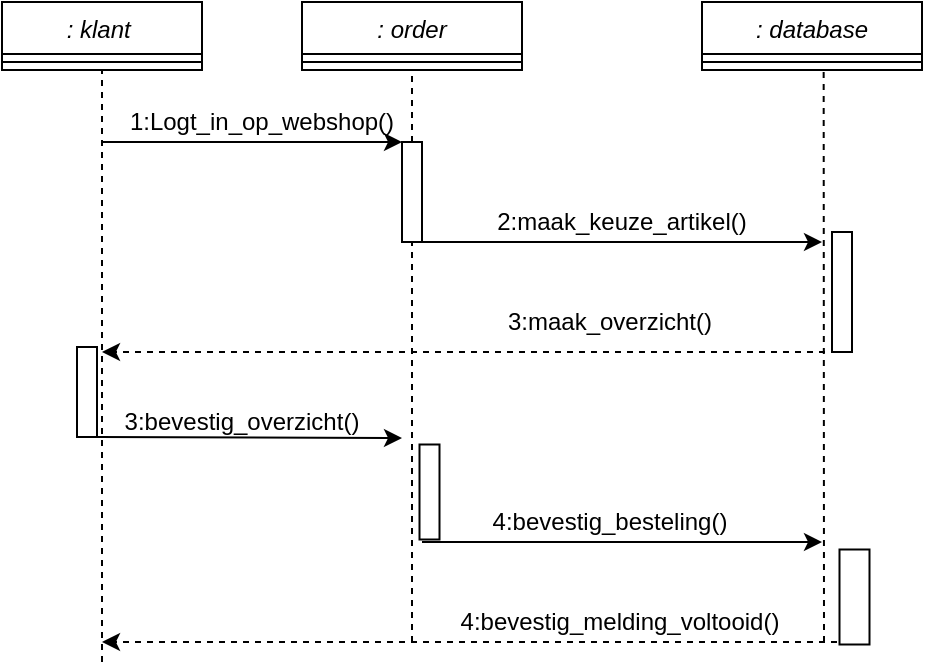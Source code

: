 <mxfile version="13.0.3" type="device"><diagram id="C5RBs43oDa-KdzZeNtuy" name="Page-1"><mxGraphModel dx="1292" dy="746" grid="1" gridSize="10" guides="1" tooltips="1" connect="1" arrows="1" fold="1" page="1" pageScale="1" pageWidth="827" pageHeight="1169" math="0" shadow="0"><root><mxCell id="WIyWlLk6GJQsqaUBKTNV-0"/><mxCell id="WIyWlLk6GJQsqaUBKTNV-1" parent="WIyWlLk6GJQsqaUBKTNV-0"/><mxCell id="wY-U5vLaNEVfhfD7SMay-0" value=": klant " style="swimlane;fontStyle=2;align=center;verticalAlign=top;childLayout=stackLayout;horizontal=1;startSize=26;horizontalStack=0;resizeParent=1;resizeLast=0;collapsible=1;marginBottom=0;rounded=0;shadow=0;strokeWidth=1;" parent="WIyWlLk6GJQsqaUBKTNV-1" vertex="1"><mxGeometry x="190" y="190" width="100" height="34" as="geometry"><mxRectangle x="230" y="140" width="160" height="26" as="alternateBounds"/></mxGeometry></mxCell><mxCell id="wY-U5vLaNEVfhfD7SMay-1" value="" style="line;html=1;strokeWidth=1;align=left;verticalAlign=middle;spacingTop=-1;spacingLeft=3;spacingRight=3;rotatable=0;labelPosition=right;points=[];portConstraint=eastwest;" parent="wY-U5vLaNEVfhfD7SMay-0" vertex="1"><mxGeometry y="26" width="100" height="8" as="geometry"/></mxCell><mxCell id="wY-U5vLaNEVfhfD7SMay-8" value="" style="endArrow=none;dashed=1;html=1;entryX=0.5;entryY=1;entryDx=0;entryDy=0;" parent="WIyWlLk6GJQsqaUBKTNV-1" target="wY-U5vLaNEVfhfD7SMay-0" edge="1"><mxGeometry width="50" height="50" relative="1" as="geometry"><mxPoint x="240" y="520" as="sourcePoint"/><mxPoint x="440" y="520" as="targetPoint"/></mxGeometry></mxCell><mxCell id="wY-U5vLaNEVfhfD7SMay-9" value="" style="endArrow=none;dashed=1;html=1;entryX=0.5;entryY=1;entryDx=0;entryDy=0;" parent="WIyWlLk6GJQsqaUBKTNV-1" target="wY-U5vLaNEVfhfD7SMay-2" edge="1" source="wY-U5vLaNEVfhfD7SMay-17"><mxGeometry width="50" height="50" relative="1" as="geometry"><mxPoint x="400" y="800" as="sourcePoint"/><mxPoint x="510" y="280" as="targetPoint"/></mxGeometry></mxCell><mxCell id="wY-U5vLaNEVfhfD7SMay-2" value=": order" style="swimlane;fontStyle=2;align=center;verticalAlign=top;childLayout=stackLayout;horizontal=1;startSize=26;horizontalStack=0;resizeParent=1;resizeLast=0;collapsible=1;marginBottom=0;rounded=0;shadow=0;strokeWidth=1;" parent="WIyWlLk6GJQsqaUBKTNV-1" vertex="1"><mxGeometry x="340" y="190" width="110" height="34" as="geometry"><mxRectangle x="230" y="140" width="160" height="26" as="alternateBounds"/></mxGeometry></mxCell><mxCell id="wY-U5vLaNEVfhfD7SMay-3" value="" style="line;html=1;strokeWidth=1;align=left;verticalAlign=middle;spacingTop=-1;spacingLeft=3;spacingRight=3;rotatable=0;labelPosition=right;points=[];portConstraint=eastwest;" parent="wY-U5vLaNEVfhfD7SMay-2" vertex="1"><mxGeometry y="26" width="110" height="8" as="geometry"/></mxCell><mxCell id="wY-U5vLaNEVfhfD7SMay-10" value="" style="endArrow=none;dashed=1;html=1;entryX=0.553;entryY=0.825;entryDx=0;entryDy=0;entryPerimeter=0;" parent="WIyWlLk6GJQsqaUBKTNV-1" target="wY-U5vLaNEVfhfD7SMay-7" edge="1"><mxGeometry width="50" height="50" relative="1" as="geometry"><mxPoint x="601" y="510" as="sourcePoint"/><mxPoint x="600" y="234" as="targetPoint"/></mxGeometry></mxCell><mxCell id="wY-U5vLaNEVfhfD7SMay-6" value=": database" style="swimlane;fontStyle=2;align=center;verticalAlign=top;childLayout=stackLayout;horizontal=1;startSize=26;horizontalStack=0;resizeParent=1;resizeLast=0;collapsible=1;marginBottom=0;rounded=0;shadow=0;strokeWidth=1;" parent="WIyWlLk6GJQsqaUBKTNV-1" vertex="1"><mxGeometry x="540" y="190" width="110" height="34" as="geometry"><mxRectangle x="230" y="140" width="160" height="26" as="alternateBounds"/></mxGeometry></mxCell><mxCell id="wY-U5vLaNEVfhfD7SMay-7" value="" style="line;html=1;strokeWidth=1;align=left;verticalAlign=middle;spacingTop=-1;spacingLeft=3;spacingRight=3;rotatable=0;labelPosition=right;points=[];portConstraint=eastwest;" parent="wY-U5vLaNEVfhfD7SMay-6" vertex="1"><mxGeometry y="26" width="110" height="8" as="geometry"/></mxCell><mxCell id="wY-U5vLaNEVfhfD7SMay-11" value="" style="endArrow=classic;html=1;entryX=0;entryY=0;entryDx=0;entryDy=0;" parent="WIyWlLk6GJQsqaUBKTNV-1" edge="1" target="wY-U5vLaNEVfhfD7SMay-17"><mxGeometry width="50" height="50" relative="1" as="geometry"><mxPoint x="240" y="260" as="sourcePoint"/><mxPoint x="390" y="260" as="targetPoint"/></mxGeometry></mxCell><mxCell id="wY-U5vLaNEVfhfD7SMay-14" value="1:Logt_in_op_webshop()" style="text;html=1;strokeColor=none;fillColor=none;align=center;verticalAlign=middle;whiteSpace=wrap;rounded=0;" parent="WIyWlLk6GJQsqaUBKTNV-1" vertex="1"><mxGeometry x="240" y="240" width="160" height="20" as="geometry"/></mxCell><mxCell id="wY-U5vLaNEVfhfD7SMay-15" value="2:maak_keuze_artikel()" style="text;html=1;strokeColor=none;fillColor=none;align=center;verticalAlign=middle;whiteSpace=wrap;rounded=0;" parent="WIyWlLk6GJQsqaUBKTNV-1" vertex="1"><mxGeometry x="420" y="290" width="160" height="20" as="geometry"/></mxCell><mxCell id="wY-U5vLaNEVfhfD7SMay-16" value="" style="endArrow=classic;html=1;exitX=1;exitY=1;exitDx=0;exitDy=0;" parent="WIyWlLk6GJQsqaUBKTNV-1" edge="1" source="wY-U5vLaNEVfhfD7SMay-17"><mxGeometry width="50" height="50" relative="1" as="geometry"><mxPoint x="440" y="310" as="sourcePoint"/><mxPoint x="600" y="310" as="targetPoint"/></mxGeometry></mxCell><mxCell id="wY-U5vLaNEVfhfD7SMay-17" value="" style="rounded=0;whiteSpace=wrap;html=1;" parent="WIyWlLk6GJQsqaUBKTNV-1" vertex="1"><mxGeometry x="390" y="260" width="10" height="50" as="geometry"/></mxCell><mxCell id="ekmzV1T7XqUM2gzHBqPL-3" value="" style="endArrow=none;dashed=1;html=1;entryX=0.5;entryY=1;entryDx=0;entryDy=0;" edge="1" parent="WIyWlLk6GJQsqaUBKTNV-1" target="wY-U5vLaNEVfhfD7SMay-17"><mxGeometry width="50" height="50" relative="1" as="geometry"><mxPoint x="395" y="510" as="sourcePoint"/><mxPoint x="395" y="224" as="targetPoint"/></mxGeometry></mxCell><mxCell id="ekmzV1T7XqUM2gzHBqPL-12" value="" style="rounded=0;whiteSpace=wrap;html=1;rotation=-90;" vertex="1" parent="WIyWlLk6GJQsqaUBKTNV-1"><mxGeometry x="580" y="330" width="60" height="10" as="geometry"/></mxCell><mxCell id="ekmzV1T7XqUM2gzHBqPL-14" value="" style="endArrow=classic;dashed=1;html=1;exitX=0;exitY=0.25;exitDx=0;exitDy=0;" edge="1" parent="WIyWlLk6GJQsqaUBKTNV-1" source="ekmzV1T7XqUM2gzHBqPL-12"><mxGeometry width="50" height="50" relative="1" as="geometry"><mxPoint x="480" y="520" as="sourcePoint"/><mxPoint x="240" y="365" as="targetPoint"/></mxGeometry></mxCell><mxCell id="ekmzV1T7XqUM2gzHBqPL-15" value="3:maak_overzicht()" style="text;html=1;strokeColor=none;fillColor=none;align=center;verticalAlign=middle;whiteSpace=wrap;rounded=0;" vertex="1" parent="WIyWlLk6GJQsqaUBKTNV-1"><mxGeometry x="414" y="340" width="160" height="20" as="geometry"/></mxCell><mxCell id="ekmzV1T7XqUM2gzHBqPL-17" value="" style="rounded=0;whiteSpace=wrap;html=1;rotation=-90;" vertex="1" parent="WIyWlLk6GJQsqaUBKTNV-1"><mxGeometry x="210" y="380" width="45" height="10" as="geometry"/></mxCell><mxCell id="ekmzV1T7XqUM2gzHBqPL-18" value="" style="endArrow=classic;html=1;exitX=0;exitY=1;exitDx=0;exitDy=0;" edge="1" parent="WIyWlLk6GJQsqaUBKTNV-1" source="ekmzV1T7XqUM2gzHBqPL-17"><mxGeometry width="50" height="50" relative="1" as="geometry"><mxPoint x="480" y="520" as="sourcePoint"/><mxPoint x="390" y="408" as="targetPoint"/></mxGeometry></mxCell><mxCell id="ekmzV1T7XqUM2gzHBqPL-20" value="" style="rounded=0;whiteSpace=wrap;html=1;rotation=-90;" vertex="1" parent="WIyWlLk6GJQsqaUBKTNV-1"><mxGeometry x="380" y="430" width="47.5" height="10" as="geometry"/></mxCell><mxCell id="ekmzV1T7XqUM2gzHBqPL-21" value="3:bevestig_overzicht()" style="text;html=1;strokeColor=none;fillColor=none;align=center;verticalAlign=middle;whiteSpace=wrap;rounded=0;" vertex="1" parent="WIyWlLk6GJQsqaUBKTNV-1"><mxGeometry x="230" y="390" width="160" height="20" as="geometry"/></mxCell><mxCell id="ekmzV1T7XqUM2gzHBqPL-23" value="" style="endArrow=classic;html=1;" edge="1" parent="WIyWlLk6GJQsqaUBKTNV-1"><mxGeometry width="50" height="50" relative="1" as="geometry"><mxPoint x="400" y="460" as="sourcePoint"/><mxPoint x="600" y="460" as="targetPoint"/></mxGeometry></mxCell><mxCell id="ekmzV1T7XqUM2gzHBqPL-24" value="4:bevestig_besteling()" style="text;html=1;strokeColor=none;fillColor=none;align=center;verticalAlign=middle;whiteSpace=wrap;rounded=0;" vertex="1" parent="WIyWlLk6GJQsqaUBKTNV-1"><mxGeometry x="409" y="440" width="170" height="20" as="geometry"/></mxCell><mxCell id="ekmzV1T7XqUM2gzHBqPL-27" value="" style="rounded=0;whiteSpace=wrap;html=1;rotation=-90;" vertex="1" parent="WIyWlLk6GJQsqaUBKTNV-1"><mxGeometry x="592.5" y="480" width="47.5" height="15" as="geometry"/></mxCell><mxCell id="ekmzV1T7XqUM2gzHBqPL-29" value="" style="endArrow=classic;dashed=1;html=1;exitX=0;exitY=0.25;exitDx=0;exitDy=0;" edge="1" parent="WIyWlLk6GJQsqaUBKTNV-1"><mxGeometry width="50" height="50" relative="1" as="geometry"><mxPoint x="607.5" y="510" as="sourcePoint"/><mxPoint x="240" y="510" as="targetPoint"/></mxGeometry></mxCell><mxCell id="ekmzV1T7XqUM2gzHBqPL-30" value="4:bevestig_melding_voltooid()" style="text;html=1;strokeColor=none;fillColor=none;align=center;verticalAlign=middle;whiteSpace=wrap;rounded=0;" vertex="1" parent="WIyWlLk6GJQsqaUBKTNV-1"><mxGeometry x="414" y="490" width="170" height="20" as="geometry"/></mxCell></root></mxGraphModel></diagram></mxfile>